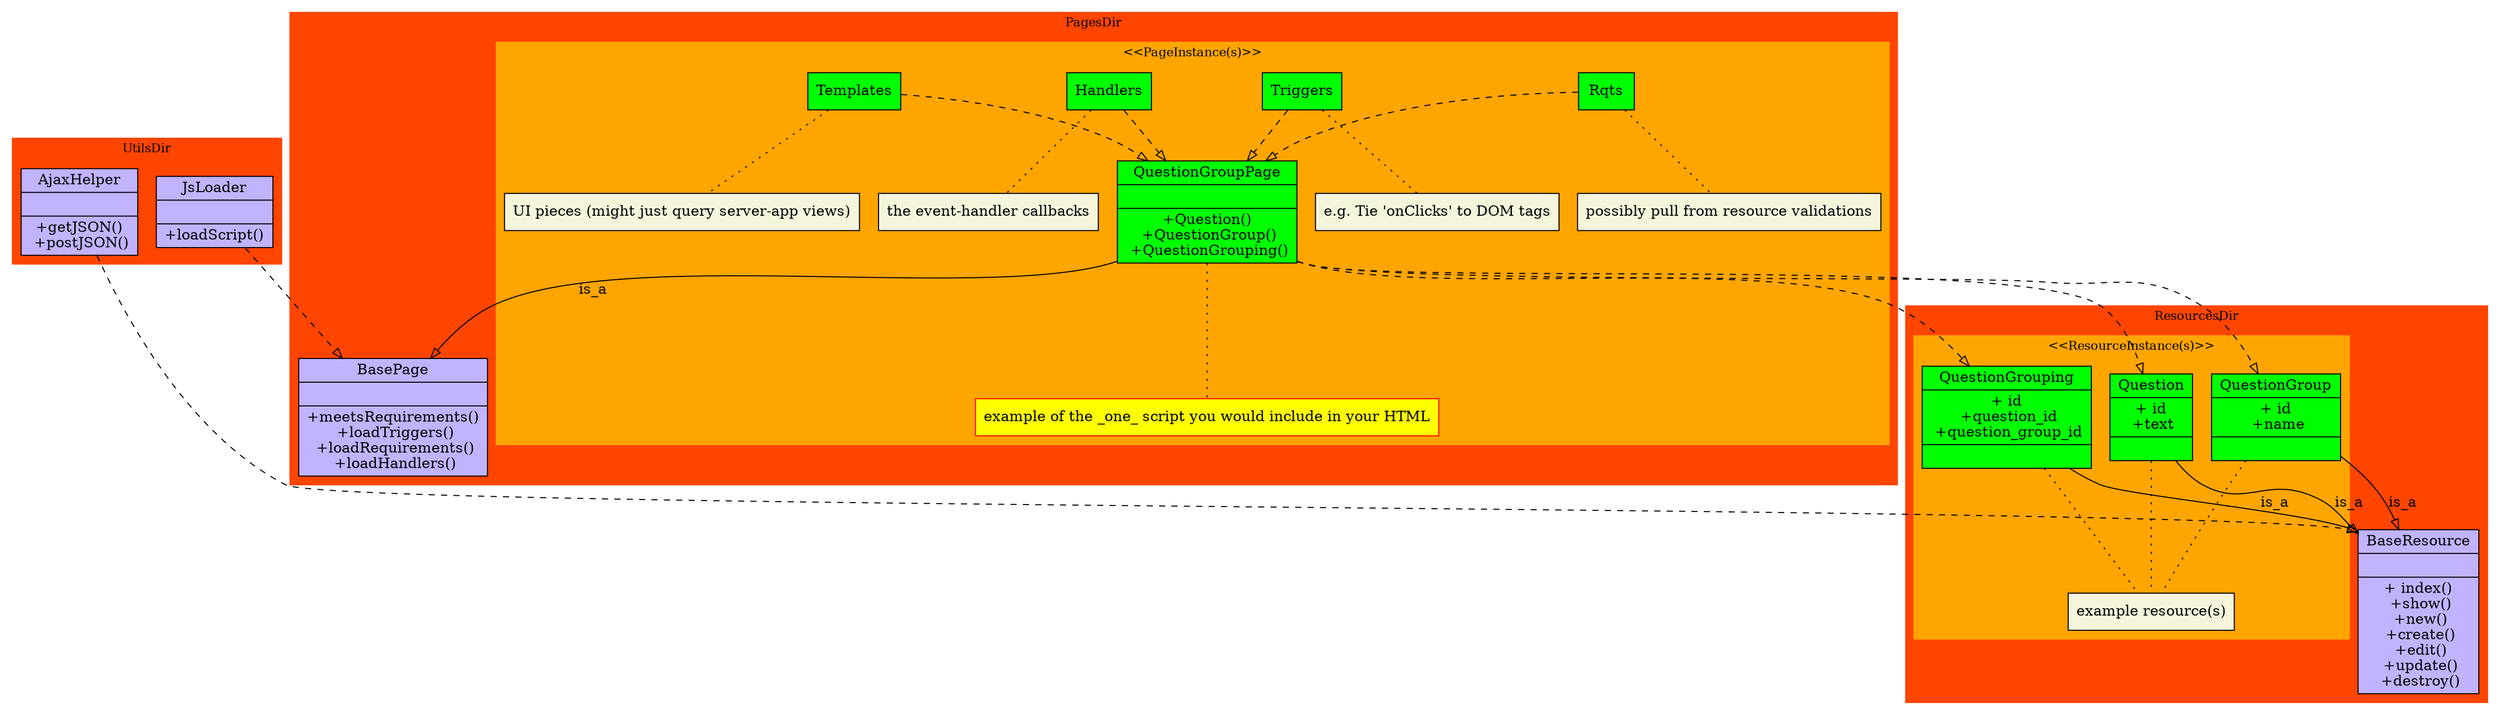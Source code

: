 /*
 *  dot -Tpng js_framework_q.dot -ojs_framework_q.png
 *
 *  concept from:
 *  http://www.ffnn.nl/pages/articles/media/uml-diagrams-using-graphviz-dot.php
*/
digraph x {
  fontsize = 12
  node [
    shape = "record"
    style="filled"
    color="black"
    fillcolor=".7 .3 1.0"
  ]

  edge [
    arrowhead = "empty"
  ]

  // RESOURCES
  subgraph cluster_resources {
    style=filled;
    color=orangered;
    label="ResourcesDir"

    BaseResource [label="{BaseResource||+ index()\n +show()\n +new()\n +create()\n +edit()\n +update()\n +destroy()\n}"]
    Question -> BaseResource [label="is_a"]
    QuestionGroup -> BaseResource [label="is_a"]
    QuestionGrouping -> BaseResource [label="is_a"]

    //RESOURCE-INSTANCE
    subgraph cluster_resource_instance {
      style=filled;
      color=orange;
      label="<<ResourceInstance(s)>>"

      Question [fillcolor="green" label="{Question|+ id\n +text|}"]
      QuestionGroup [fillcolor="green" label="{QuestionGroup|+ id\n +name\n|}"]
      QuestionGrouping [fillcolor="green" label="{QuestionGrouping|+ id\n +question_id\n +question_group_id|}"]

      QGNote [label="example resource(s)" style="filled" fillcolor="beige"]
      QuestionGroup -> QGNote [style="dotted" arrowhead="none"]
      QuestionGrouping -> QGNote [style="dotted" arrowhead="none"]
      Question -> QGNote [style="dotted" arrowhead="none"]

    }//END-RESOURCE-INSTANCE
  }//END-RESOURCES


  // x-subgraph interactions:
  QuestionGroupPage -> Question [style="dashed"]
  QuestionGroupPage -> QuestionGroup [style="dashed"]
  QuestionGroupPage -> QuestionGrouping [style="dashed"]

  AjaxHelper -> BaseResource [style = dashed]
  JsLoader -> BasePage [style       = dashed]


  // UTILS
  subgraph cluster_utils {
    style                             = filled;
    color                             = orangered;
    label                             = "UtilsDir"
    JsLoader [label                   = "{JsLoader|| +loadScript()}"]
    AjaxHelper [label                 = "{AjaxHelper|| +getJSON()\n +postJSON()\n}"]
  }
  //END-UTILS

  // PAGES
  subgraph cluster_pages {
    style=filled;
    color=orangered;
    label="PagesDir"
    BasePage [label="{BasePage||+meetsRequirements()\n +loadTriggers()\n +loadRequirements()\n +loadHandlers()}"]
    QuestionGroupPage -> BasePage [label="is_a"]


    // PAGE-INSTANCE
    subgraph cluster_page_instance {
      style=filled;
      color=orange;
      label="<<PageInstance(s)>>"

      QuestionGroupPage [label="{QuestionGroupPage|| +Question()\n +QuestionGroup()\n +QuestionGrouping()}" fillcolor="green"]
      QuestionGroupPage -> QGPNote [style="dotted" arrowhead="none"]

      QGPNote
      QGPNote [label="example of the _one_ script you would include in your HTML" style="filled" fillcolor="yellow" color="red"]

      Rqts [fillcolor="green"]
      Rqts -> QuestionGroupPage [style="dashed"]
      Rqts -> RqNote  [style="dotted" arrowhead="none"]
      RqNote [label="possibly pull from resource validations" style="filled" fillcolor="beige"]

      Triggers [fillcolor="green"]
      Triggers -> QuestionGroupPage [style="dashed"]
      Triggers -> TriggerNote [style="dotted" arrowhead="none"]
      TriggerNote [label="e.g. Tie 'onClicks' to DOM tags" style="filled" fillcolor="beige"]

      Handlers [fillcolor="green"]
      Handlers -> QuestionGroupPage [style="dashed"]
      Handlers -> HandlersNote [style="dotted" arrowhead="none"]
      HandlersNote [label="the event-handler callbacks" style="filled" fillcolor="beige"]

      Templates [fillcolor="green"]
      Templates -> QuestionGroupPage [style="dashed"]
      Templates -> TemplatesNote [style="dotted" arrowhead="none"]
      TemplatesNote [label="UI pieces (might just query server-app views)" style="filled" fillcolor="beige"]

    }// END-PAGE-INSTANCE
  } //END-PAGES

}

